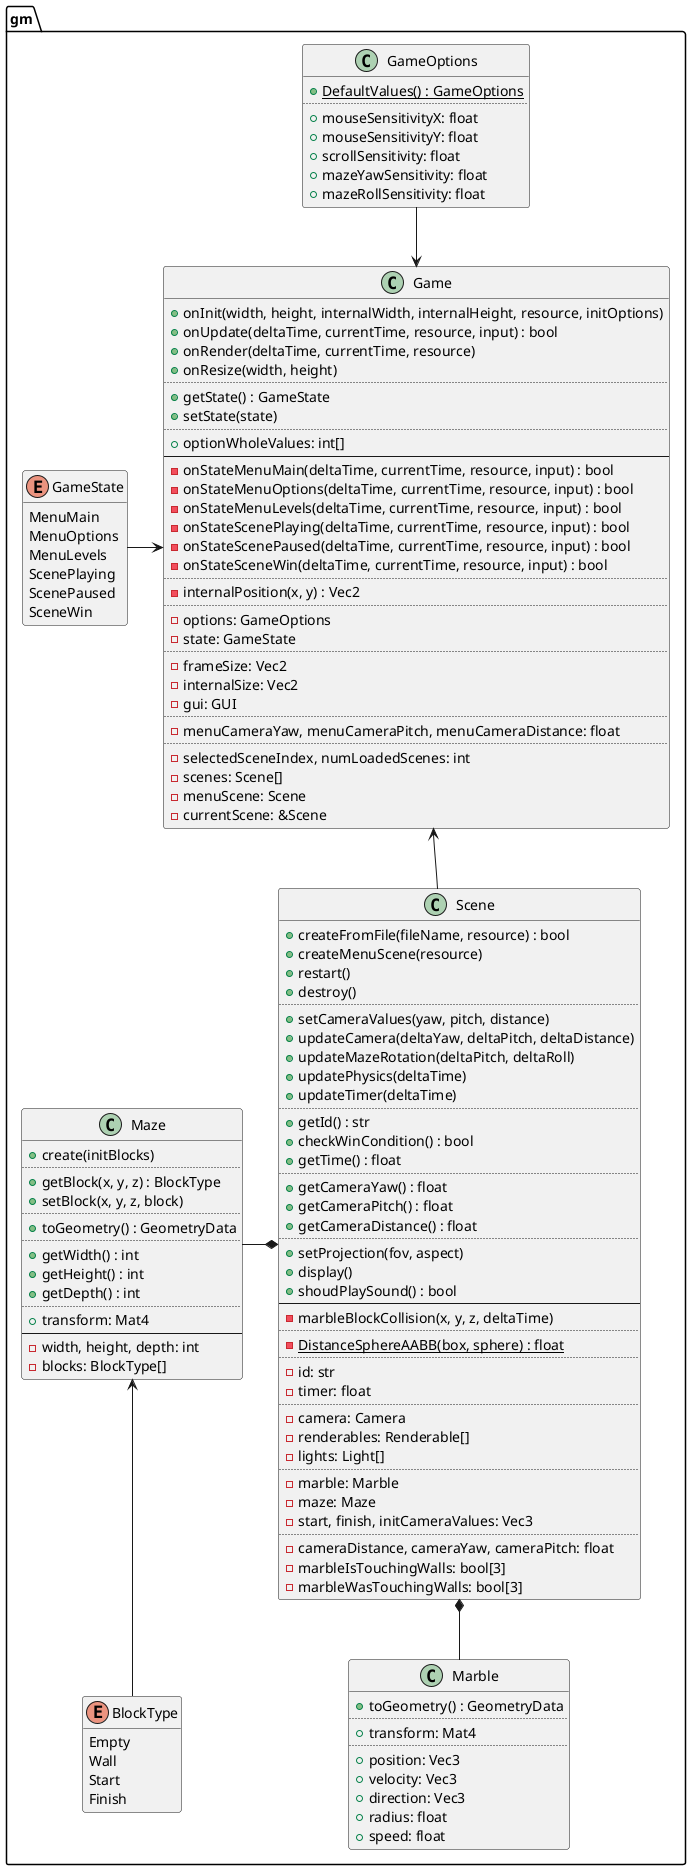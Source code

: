 @startuml
set separator ::

enum gm::GameState {
	MenuMain
	MenuOptions
	MenuLevels
	ScenePlaying
	ScenePaused
	SceneWin
}
hide GameState methods

class gm::GameOptions {
	{static} +DefaultValues() : GameOptions
	..
	+mouseSensitivityX: float
	+mouseSensitivityY: float
	+scrollSensitivity: float
	+mazeYawSensitivity: float
	+mazeRollSensitivity: float
}
hide GameOptions methods

class gm::Game {
	+onInit(width, height, internalWidth, internalHeight, resource, initOptions)
	+onUpdate(deltaTime, currentTime, resource, input) : bool
	+onRender(deltaTime, currentTime, resource)
	+onResize(width, height)
	..
	+getState() : GameState
	+setState(state)
	..
	+optionWholeValues: int[]
	--
	-onStateMenuMain(deltaTime, currentTime, resource, input) : bool
	-onStateMenuOptions(deltaTime, currentTime, resource, input) : bool
	-onStateMenuLevels(deltaTime, currentTime, resource, input) : bool
	-onStateScenePlaying(deltaTime, currentTime, resource, input) : bool
	-onStateScenePaused(deltaTime, currentTime, resource, input) : bool
	-onStateSceneWin(deltaTime, currentTime, resource, input) : bool
	..
	-internalPosition(x, y) : Vec2
	..
	-options: GameOptions
	-state: GameState
	..
	-frameSize: Vec2
	-internalSize: Vec2
	-gui: GUI
	..
	-menuCameraYaw, menuCameraPitch, menuCameraDistance: float
	..
	-selectedSceneIndex, numLoadedScenes: int
	-scenes: Scene[]
	-menuScene: Scene
	-currentScene: &Scene
}

class gm::Scene {
	+createFromFile(fileName, resource) : bool
	+createMenuScene(resource)
	+restart()
	+destroy()
	..
	+setCameraValues(yaw, pitch, distance)
	+updateCamera(deltaYaw, deltaPitch, deltaDistance)
	+updateMazeRotation(deltaPitch, deltaRoll)
	+updatePhysics(deltaTime)
	+updateTimer(deltaTime)
	..
	+getId() : str
	+checkWinCondition() : bool
	+getTime() : float
	..
	+getCameraYaw() : float
	+getCameraPitch() : float
	+getCameraDistance() : float
	..
	+setProjection(fov, aspect)
	+display()
	+shoudPlaySound() : bool
	--
	-marbleBlockCollision(x, y, z, deltaTime)
	..
	{static} -DistanceSphereAABB(box, sphere) : float
	..
	-id: str
	-timer: float
	..
	-camera: Camera
	-renderables: Renderable[]
	-lights: Light[]
	..
	-marble: Marble
	-maze: Maze
	-start, finish, initCameraValues: Vec3
	..
	-cameraDistance, cameraYaw, cameraPitch: float
	-marbleIsTouchingWalls: bool[3]
	-marbleWasTouchingWalls: bool[3]
}

enum gm::BlockType {
	Empty
	Wall
	Start
	Finish
}
hide BlockType methods

class gm::Maze {
	+create(initBlocks)
	..
	+getBlock(x, y, z) : BlockType
	+setBlock(x, y, z, block)
	..
	+toGeometry() : GeometryData
	..
	+getWidth() : int
	+getHeight() : int
	+getDepth() : int
	..
	+transform: Mat4
	--
	-width, height, depth: int
	-blocks: BlockType[]
}

class gm::Marble {
	+toGeometry() : GeometryData
	..
	+transform: Mat4
	..
	+position: Vec3
	+velocity: Vec3
	+direction: Vec3
	+radius: float
	+speed: float
}

Maze <-down- BlockType

Scene *-left- Maze
Scene *-down- Marble

Game <-up- GameOptions
Game <-left- GameState
Game <-- Scene

@enduml
